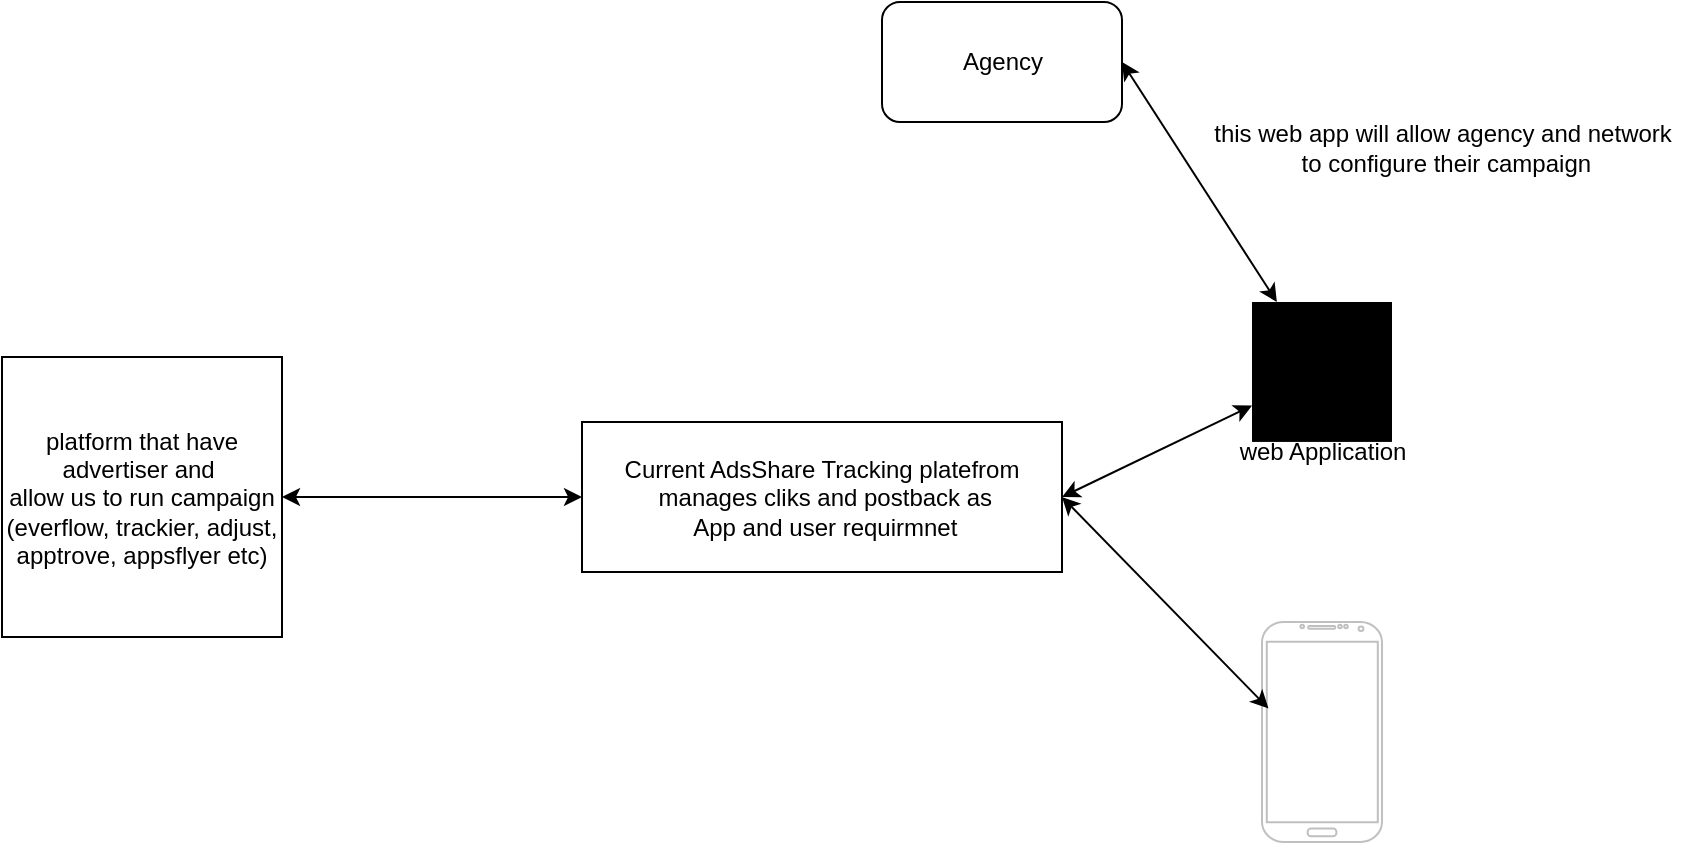 <mxfile version="28.1.0">
  <diagram name="Page-1" id="DfTBDDeEsSr3qjM7eHCA">
    <mxGraphModel dx="858" dy="455" grid="1" gridSize="10" guides="1" tooltips="1" connect="1" arrows="1" fold="1" page="1" pageScale="1" pageWidth="1100" pageHeight="850" math="0" shadow="0">
      <root>
        <mxCell id="0" />
        <mxCell id="1" parent="0" />
        <mxCell id="Dp4VwkjvlYOWWfdXV2gK-1" value="" style="verticalLabelPosition=bottom;verticalAlign=top;html=1;shadow=0;dashed=0;strokeWidth=1;shape=mxgraph.android.phone2;strokeColor=#c0c0c0;" vertex="1" parent="1">
          <mxGeometry x="840" y="440" width="60" height="110" as="geometry" />
        </mxCell>
        <mxCell id="Dp4VwkjvlYOWWfdXV2gK-3" value="" style="sketch=0;verticalLabelPosition=bottom;sketch=0;aspect=fixed;html=1;verticalAlign=top;strokeColor=none;fillColor=#000000;align=center;outlineConnect=0;pointerEvents=1;shape=mxgraph.citrix2.professional_graphics_desktop;" vertex="1" parent="1">
          <mxGeometry x="835" y="280" width="70" height="69.96" as="geometry" />
        </mxCell>
        <mxCell id="Dp4VwkjvlYOWWfdXV2gK-5" value="" style="rounded=1;whiteSpace=wrap;html=1;" vertex="1" parent="1">
          <mxGeometry x="650" y="130" width="120" height="60" as="geometry" />
        </mxCell>
        <mxCell id="Dp4VwkjvlYOWWfdXV2gK-6" value="Agency" style="text;html=1;align=center;verticalAlign=middle;resizable=0;points=[];autosize=1;strokeColor=none;fillColor=none;" vertex="1" parent="1">
          <mxGeometry x="680" y="145" width="60" height="30" as="geometry" />
        </mxCell>
        <mxCell id="Dp4VwkjvlYOWWfdXV2gK-9" value="&lt;span style=&quot;text-wrap-mode: nowrap;&quot;&gt;Current AdsShare Tracking platefrom&lt;/span&gt;&lt;div style=&quot;text-wrap-mode: nowrap;&quot;&gt;&amp;nbsp;manages cliks and postback as&lt;/div&gt;&lt;div style=&quot;text-wrap-mode: nowrap;&quot;&gt;&amp;nbsp;App and user requirmnet&lt;/div&gt;" style="rounded=0;whiteSpace=wrap;html=1;" vertex="1" parent="1">
          <mxGeometry x="500" y="340" width="240" height="75" as="geometry" />
        </mxCell>
        <mxCell id="Dp4VwkjvlYOWWfdXV2gK-11" value="" style="endArrow=classic;startArrow=classic;html=1;rounded=0;exitX=1;exitY=0.5;exitDx=0;exitDy=0;" edge="1" parent="1" source="Dp4VwkjvlYOWWfdXV2gK-9" target="Dp4VwkjvlYOWWfdXV2gK-3">
          <mxGeometry width="50" height="50" relative="1" as="geometry">
            <mxPoint x="680" y="390" as="sourcePoint" />
            <mxPoint x="730" y="340" as="targetPoint" />
          </mxGeometry>
        </mxCell>
        <mxCell id="Dp4VwkjvlYOWWfdXV2gK-12" value="" style="endArrow=classic;startArrow=classic;html=1;rounded=0;entryX=0.054;entryY=0.393;entryDx=0;entryDy=0;entryPerimeter=0;exitX=1;exitY=0.5;exitDx=0;exitDy=0;" edge="1" parent="1" source="Dp4VwkjvlYOWWfdXV2gK-9" target="Dp4VwkjvlYOWWfdXV2gK-1">
          <mxGeometry width="50" height="50" relative="1" as="geometry">
            <mxPoint x="578.08" y="390" as="sourcePoint" />
            <mxPoint x="770.0" y="407.3" as="targetPoint" />
          </mxGeometry>
        </mxCell>
        <mxCell id="Dp4VwkjvlYOWWfdXV2gK-13" value="" style="endArrow=classic;startArrow=classic;html=1;rounded=0;exitX=1;exitY=0.5;exitDx=0;exitDy=0;" edge="1" parent="1" source="Dp4VwkjvlYOWWfdXV2gK-5" target="Dp4VwkjvlYOWWfdXV2gK-3">
          <mxGeometry width="50" height="50" relative="1" as="geometry">
            <mxPoint x="710" y="460" as="sourcePoint" />
            <mxPoint x="760" y="410" as="targetPoint" />
          </mxGeometry>
        </mxCell>
        <mxCell id="Dp4VwkjvlYOWWfdXV2gK-14" value="platform that have advertiser and&amp;nbsp;&lt;div&gt;allow us to run campaign&lt;/div&gt;&lt;div&gt;(everflow, trackier, adjust, apptrove, appsflyer etc)&lt;/div&gt;" style="whiteSpace=wrap;html=1;aspect=fixed;" vertex="1" parent="1">
          <mxGeometry x="210" y="307.5" width="140" height="140" as="geometry" />
        </mxCell>
        <mxCell id="Dp4VwkjvlYOWWfdXV2gK-15" value="" style="endArrow=classic;startArrow=classic;html=1;rounded=0;exitX=1;exitY=0.5;exitDx=0;exitDy=0;entryX=0;entryY=0.5;entryDx=0;entryDy=0;" edge="1" parent="1" source="Dp4VwkjvlYOWWfdXV2gK-14" target="Dp4VwkjvlYOWWfdXV2gK-9">
          <mxGeometry width="50" height="50" relative="1" as="geometry">
            <mxPoint x="400" y="380" as="sourcePoint" />
            <mxPoint x="450" y="330" as="targetPoint" />
          </mxGeometry>
        </mxCell>
        <mxCell id="Dp4VwkjvlYOWWfdXV2gK-17" value="this web app will allow agency and network&lt;div&gt;&amp;nbsp;to configure their campaign&lt;/div&gt;" style="text;html=1;align=center;verticalAlign=middle;resizable=0;points=[];autosize=1;strokeColor=none;fillColor=none;" vertex="1" parent="1">
          <mxGeometry x="805" y="183" width="250" height="40" as="geometry" />
        </mxCell>
        <mxCell id="Dp4VwkjvlYOWWfdXV2gK-18" value="web Application" style="text;html=1;align=center;verticalAlign=middle;resizable=0;points=[];autosize=1;strokeColor=none;fillColor=none;" vertex="1" parent="1">
          <mxGeometry x="815" y="340" width="110" height="30" as="geometry" />
        </mxCell>
      </root>
    </mxGraphModel>
  </diagram>
</mxfile>
